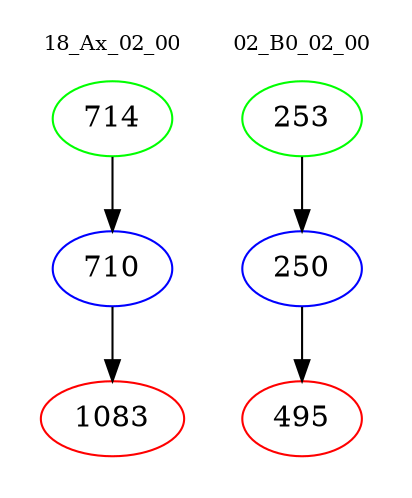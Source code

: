 digraph{
subgraph cluster_0 {
color = white
label = "18_Ax_02_00";
fontsize=10;
T0_714 [label="714", color="green"]
T0_714 -> T0_710 [color="black"]
T0_710 [label="710", color="blue"]
T0_710 -> T0_1083 [color="black"]
T0_1083 [label="1083", color="red"]
}
subgraph cluster_1 {
color = white
label = "02_B0_02_00";
fontsize=10;
T1_253 [label="253", color="green"]
T1_253 -> T1_250 [color="black"]
T1_250 [label="250", color="blue"]
T1_250 -> T1_495 [color="black"]
T1_495 [label="495", color="red"]
}
}
